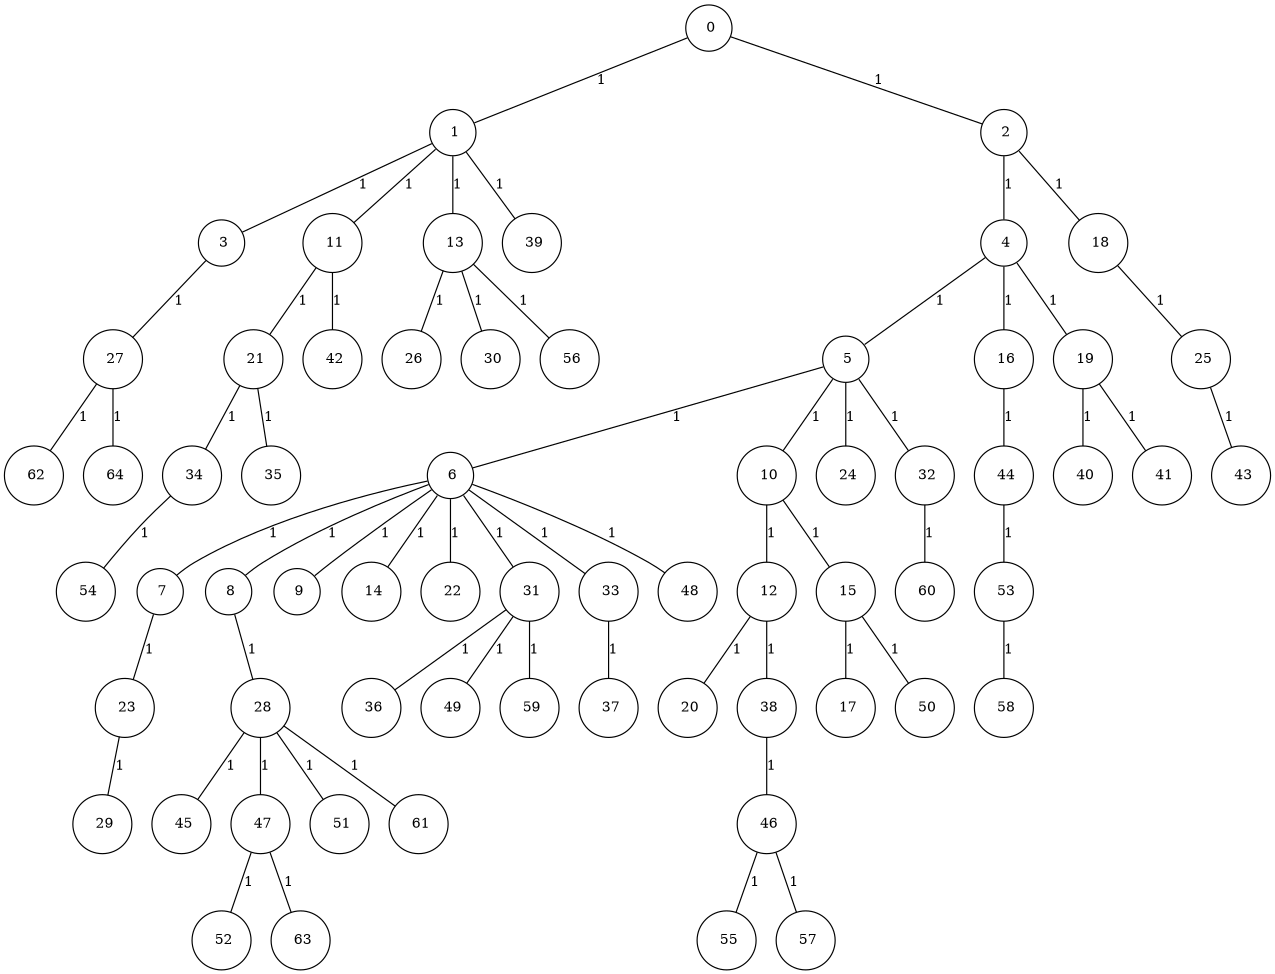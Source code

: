 graph G {
size="8.5,11;"
ratio = "expand;"
fixedsize="true;"
overlap="scale;"
node[shape=circle,width=.12,hight=.12,fontsize=12]
edge[fontsize=12]

0[label=" 0" color=black, pos="2.4293783,2.8082547!"];
1[label=" 1" color=black, pos="2.7587407,1.1452609!"];
2[label=" 2" color=black, pos="0.43451027,0.95612431!"];
3[label=" 3" color=black, pos="1.910525,2.8786134!"];
4[label=" 4" color=black, pos="1.5437767,0.31294101!"];
5[label=" 5" color=black, pos="0.018017976,1.5725771!"];
6[label=" 6" color=black, pos="1.9003014,1.220611!"];
7[label=" 7" color=black, pos="0.19581136,1.8011834!"];
8[label=" 8" color=black, pos="0.47646862,0.57376351!"];
9[label=" 9" color=black, pos="2.4467898,0.13178744!"];
10[label=" 10" color=black, pos="1.7486422,1.8591626!"];
11[label=" 11" color=black, pos="0.0091001415,1.8627269!"];
12[label=" 12" color=black, pos="2.6465694,1.0430933!"];
13[label=" 13" color=black, pos="0.87323281,0.5692118!"];
14[label=" 14" color=black, pos="0.11494192,1.0307301!"];
15[label=" 15" color=black, pos="0.70940201,2.935943!"];
16[label=" 16" color=black, pos="2.4413517,2.42108!"];
17[label=" 17" color=black, pos="2.2287309,1.7694416!"];
18[label=" 18" color=black, pos="2.6407792,0.63654021!"];
19[label=" 19" color=black, pos="1.3663803,1.2027561!"];
20[label=" 20" color=black, pos="1.674935,0.67753706!"];
21[label=" 21" color=black, pos="1.8615198,2.321702!"];
22[label=" 22" color=black, pos="1.0365717,0.28721495!"];
23[label=" 23" color=black, pos="2.1843457,0.93184434!"];
24[label=" 24" color=black, pos="2.7328644,0.51383901!"];
25[label=" 25" color=black, pos="2.9057917,2.9389683!"];
26[label=" 26" color=black, pos="0.91188487,0.19645022!"];
27[label=" 27" color=black, pos="0.074775658,2.2912148!"];
28[label=" 28" color=black, pos="1.6450557,2.2978785!"];
29[label=" 29" color=black, pos="2.2155007,2.4830372!"];
30[label=" 30" color=black, pos="0.97201265,0.99804616!"];
31[label=" 31" color=black, pos="2.99341,1.7820559!"];
32[label=" 32" color=black, pos="2.2828148,2.6878698!"];
33[label=" 33" color=black, pos="2.5791755,2.7351775!"];
34[label=" 34" color=black, pos="2.2023467,2.7693255!"];
35[label=" 35" color=black, pos="2.330834,0.026833011!"];
36[label=" 36" color=black, pos="0.029292186,1.4824653!"];
37[label=" 37" color=black, pos="2.944292,0.49686537!"];
38[label=" 38" color=black, pos="0.73575453,1.072663!"];
39[label=" 39" color=black, pos="1.424802,2.4554391!"];
40[label=" 40" color=black, pos="1.1506138,1.8962234!"];
41[label=" 41" color=black, pos="1.770147,1.2208496!"];
42[label=" 42" color=black, pos="0.56302863,2.249616!"];
43[label=" 43" color=black, pos="1.0507154,1.8697525!"];
44[label=" 44" color=black, pos="1.6011605,1.3248005!"];
45[label=" 45" color=black, pos="2.3177201,0.46175717!"];
46[label=" 46" color=black, pos="0.31657745,0.78263926!"];
47[label=" 47" color=black, pos="2.3891391,1.4489963!"];
48[label=" 48" color=black, pos="0.38138716,2.2695421!"];
49[label=" 49" color=black, pos="1.9766207,1.1240278!"];
50[label=" 50" color=black, pos="2.4805669,0.433512!"];
51[label=" 51" color=black, pos="0.65009277,2.61129!"];
52[label=" 52" color=black, pos="1.6554822,0.79670579!"];
53[label=" 53" color=black, pos="0.75775643,0.026677003!"];
54[label=" 54" color=black, pos="2.7928832,1.8157134!"];
55[label=" 55" color=black, pos="0.047394583,0.72177516!"];
56[label=" 56" color=black, pos="0.60992946,0.58031587!"];
57[label=" 57" color=black, pos="0.48170907,2.1261995!"];
58[label=" 58" color=black, pos="0.077987423,1.4935583!"];
59[label=" 59" color=black, pos="1.8629759,0.97933347!"];
60[label=" 60" color=black, pos="2.0409388,2.4916604!"];
61[label=" 61" color=black, pos="2.0345022,1.8730291!"];
62[label=" 62" color=black, pos="2.3276537,1.0094077!"];
63[label=" 63" color=black, pos="2.9534521,0.80383004!"];
64[label=" 64" color=black, pos="1.7225001,1.1499317!"];
0--1[label="1"]
0--2[label="1"]
1--3[label="1"]
1--11[label="1"]
1--13[label="1"]
1--39[label="1"]
2--4[label="1"]
2--18[label="1"]
3--27[label="1"]
4--5[label="1"]
4--16[label="1"]
4--19[label="1"]
5--6[label="1"]
5--10[label="1"]
5--24[label="1"]
5--32[label="1"]
6--7[label="1"]
6--8[label="1"]
6--9[label="1"]
6--14[label="1"]
6--22[label="1"]
6--31[label="1"]
6--33[label="1"]
6--48[label="1"]
7--23[label="1"]
8--28[label="1"]
10--12[label="1"]
10--15[label="1"]
11--21[label="1"]
11--42[label="1"]
12--20[label="1"]
12--38[label="1"]
13--26[label="1"]
13--30[label="1"]
13--56[label="1"]
15--17[label="1"]
15--50[label="1"]
16--44[label="1"]
18--25[label="1"]
19--40[label="1"]
19--41[label="1"]
21--34[label="1"]
21--35[label="1"]
23--29[label="1"]
25--43[label="1"]
27--62[label="1"]
27--64[label="1"]
28--45[label="1"]
28--47[label="1"]
28--51[label="1"]
28--61[label="1"]
31--36[label="1"]
31--49[label="1"]
31--59[label="1"]
32--60[label="1"]
33--37[label="1"]
34--54[label="1"]
38--46[label="1"]
44--53[label="1"]
46--55[label="1"]
46--57[label="1"]
47--52[label="1"]
47--63[label="1"]
53--58[label="1"]

}
